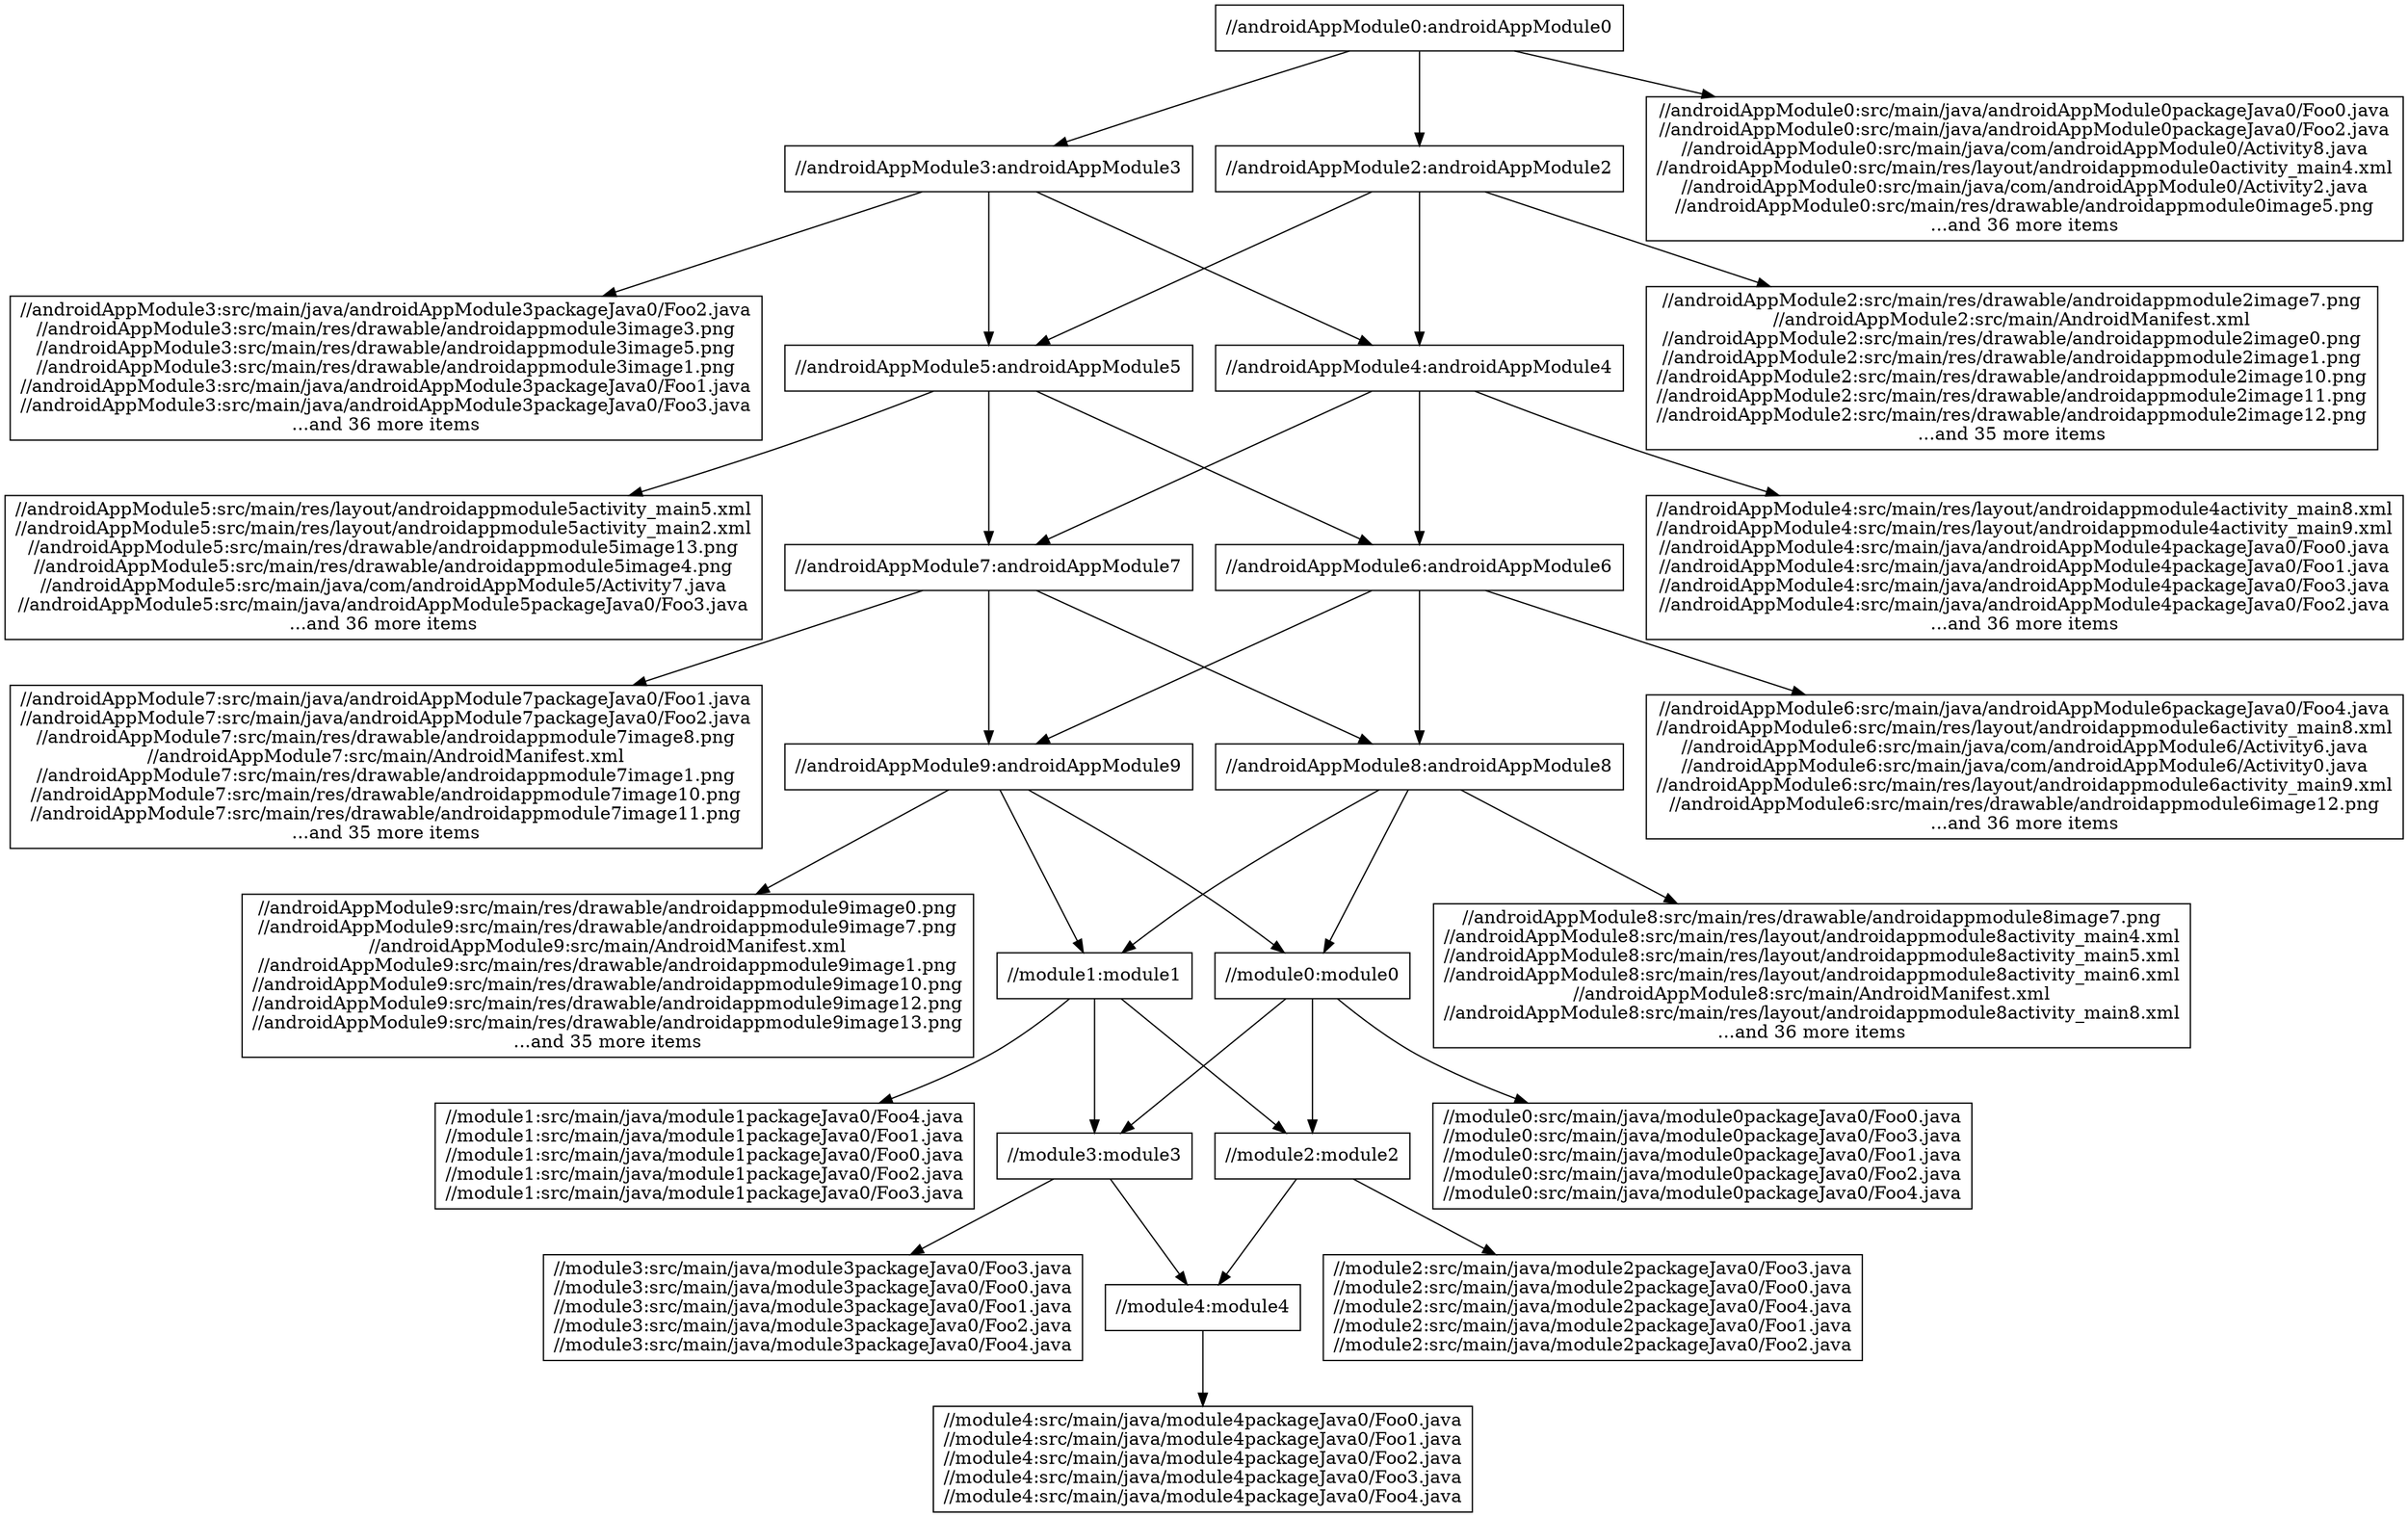 digraph mygraph {
  node [shape=box];
"//androidAppModule0:androidAppModule0"
"//androidAppModule0:androidAppModule0" -> "//androidAppModule2:androidAppModule2"
"//androidAppModule0:androidAppModule0" -> "//androidAppModule3:androidAppModule3"
"//androidAppModule0:androidAppModule0" -> "//androidAppModule0:src/main/java/androidAppModule0packageJava0/Foo0.java\n//androidAppModule0:src/main/java/androidAppModule0packageJava0/Foo2.java\n//androidAppModule0:src/main/java/com/androidAppModule0/Activity8.java\n//androidAppModule0:src/main/res/layout/androidappmodule0activity_main4.xml\n//androidAppModule0:src/main/java/com/androidAppModule0/Activity2.java\n//androidAppModule0:src/main/res/drawable/androidappmodule0image5.png\n...and 36 more items"
"//androidAppModule0:src/main/java/androidAppModule0packageJava0/Foo0.java\n//androidAppModule0:src/main/java/androidAppModule0packageJava0/Foo2.java\n//androidAppModule0:src/main/java/com/androidAppModule0/Activity8.java\n//androidAppModule0:src/main/res/layout/androidappmodule0activity_main4.xml\n//androidAppModule0:src/main/java/com/androidAppModule0/Activity2.java\n//androidAppModule0:src/main/res/drawable/androidappmodule0image5.png\n...and 36 more items"
"//androidAppModule3:androidAppModule3"
"//androidAppModule3:androidAppModule3" -> "//androidAppModule4:androidAppModule4"
"//androidAppModule3:androidAppModule3" -> "//androidAppModule3:src/main/java/androidAppModule3packageJava0/Foo2.java\n//androidAppModule3:src/main/res/drawable/androidappmodule3image3.png\n//androidAppModule3:src/main/res/drawable/androidappmodule3image5.png\n//androidAppModule3:src/main/res/drawable/androidappmodule3image1.png\n//androidAppModule3:src/main/java/androidAppModule3packageJava0/Foo1.java\n//androidAppModule3:src/main/java/androidAppModule3packageJava0/Foo3.java\n...and 36 more items"
"//androidAppModule3:androidAppModule3" -> "//androidAppModule5:androidAppModule5"
"//androidAppModule3:src/main/java/androidAppModule3packageJava0/Foo2.java\n//androidAppModule3:src/main/res/drawable/androidappmodule3image3.png\n//androidAppModule3:src/main/res/drawable/androidappmodule3image5.png\n//androidAppModule3:src/main/res/drawable/androidappmodule3image1.png\n//androidAppModule3:src/main/java/androidAppModule3packageJava0/Foo1.java\n//androidAppModule3:src/main/java/androidAppModule3packageJava0/Foo3.java\n...and 36 more items"
"//androidAppModule2:androidAppModule2"
"//androidAppModule2:androidAppModule2" -> "//androidAppModule4:androidAppModule4"
"//androidAppModule2:androidAppModule2" -> "//androidAppModule2:src/main/res/drawable/androidappmodule2image7.png\n//androidAppModule2:src/main/AndroidManifest.xml\n//androidAppModule2:src/main/res/drawable/androidappmodule2image0.png\n//androidAppModule2:src/main/res/drawable/androidappmodule2image1.png\n//androidAppModule2:src/main/res/drawable/androidappmodule2image10.png\n//androidAppModule2:src/main/res/drawable/androidappmodule2image11.png\n//androidAppModule2:src/main/res/drawable/androidappmodule2image12.png\n...and 35 more items"
"//androidAppModule2:androidAppModule2" -> "//androidAppModule5:androidAppModule5"
"//androidAppModule5:androidAppModule5"
"//androidAppModule5:androidAppModule5" -> "//androidAppModule6:androidAppModule6"
"//androidAppModule5:androidAppModule5" -> "//androidAppModule5:src/main/res/layout/androidappmodule5activity_main5.xml\n//androidAppModule5:src/main/res/layout/androidappmodule5activity_main2.xml\n//androidAppModule5:src/main/res/drawable/androidappmodule5image13.png\n//androidAppModule5:src/main/res/drawable/androidappmodule5image4.png\n//androidAppModule5:src/main/java/com/androidAppModule5/Activity7.java\n//androidAppModule5:src/main/java/androidAppModule5packageJava0/Foo3.java\n...and 36 more items"
"//androidAppModule5:androidAppModule5" -> "//androidAppModule7:androidAppModule7"
"//androidAppModule5:src/main/res/layout/androidappmodule5activity_main5.xml\n//androidAppModule5:src/main/res/layout/androidappmodule5activity_main2.xml\n//androidAppModule5:src/main/res/drawable/androidappmodule5image13.png\n//androidAppModule5:src/main/res/drawable/androidappmodule5image4.png\n//androidAppModule5:src/main/java/com/androidAppModule5/Activity7.java\n//androidAppModule5:src/main/java/androidAppModule5packageJava0/Foo3.java\n...and 36 more items"
"//androidAppModule2:src/main/res/drawable/androidappmodule2image7.png\n//androidAppModule2:src/main/AndroidManifest.xml\n//androidAppModule2:src/main/res/drawable/androidappmodule2image0.png\n//androidAppModule2:src/main/res/drawable/androidappmodule2image1.png\n//androidAppModule2:src/main/res/drawable/androidappmodule2image10.png\n//androidAppModule2:src/main/res/drawable/androidappmodule2image11.png\n//androidAppModule2:src/main/res/drawable/androidappmodule2image12.png\n...and 35 more items"
"//androidAppModule4:androidAppModule4"
"//androidAppModule4:androidAppModule4" -> "//androidAppModule6:androidAppModule6"
"//androidAppModule4:androidAppModule4" -> "//androidAppModule4:src/main/res/layout/androidappmodule4activity_main8.xml\n//androidAppModule4:src/main/res/layout/androidappmodule4activity_main9.xml\n//androidAppModule4:src/main/java/androidAppModule4packageJava0/Foo0.java\n//androidAppModule4:src/main/java/androidAppModule4packageJava0/Foo1.java\n//androidAppModule4:src/main/java/androidAppModule4packageJava0/Foo3.java\n//androidAppModule4:src/main/java/androidAppModule4packageJava0/Foo2.java\n...and 36 more items"
"//androidAppModule4:androidAppModule4" -> "//androidAppModule7:androidAppModule7"
"//androidAppModule7:androidAppModule7"
"//androidAppModule7:androidAppModule7" -> "//androidAppModule8:androidAppModule8"
"//androidAppModule7:androidAppModule7" -> "//androidAppModule9:androidAppModule9"
"//androidAppModule7:androidAppModule7" -> "//androidAppModule7:src/main/java/androidAppModule7packageJava0/Foo1.java\n//androidAppModule7:src/main/java/androidAppModule7packageJava0/Foo2.java\n//androidAppModule7:src/main/res/drawable/androidappmodule7image8.png\n//androidAppModule7:src/main/AndroidManifest.xml\n//androidAppModule7:src/main/res/drawable/androidappmodule7image1.png\n//androidAppModule7:src/main/res/drawable/androidappmodule7image10.png\n//androidAppModule7:src/main/res/drawable/androidappmodule7image11.png\n...and 35 more items"
"//androidAppModule7:src/main/java/androidAppModule7packageJava0/Foo1.java\n//androidAppModule7:src/main/java/androidAppModule7packageJava0/Foo2.java\n//androidAppModule7:src/main/res/drawable/androidappmodule7image8.png\n//androidAppModule7:src/main/AndroidManifest.xml\n//androidAppModule7:src/main/res/drawable/androidappmodule7image1.png\n//androidAppModule7:src/main/res/drawable/androidappmodule7image10.png\n//androidAppModule7:src/main/res/drawable/androidappmodule7image11.png\n...and 35 more items"
"//androidAppModule4:src/main/res/layout/androidappmodule4activity_main8.xml\n//androidAppModule4:src/main/res/layout/androidappmodule4activity_main9.xml\n//androidAppModule4:src/main/java/androidAppModule4packageJava0/Foo0.java\n//androidAppModule4:src/main/java/androidAppModule4packageJava0/Foo1.java\n//androidAppModule4:src/main/java/androidAppModule4packageJava0/Foo3.java\n//androidAppModule4:src/main/java/androidAppModule4packageJava0/Foo2.java\n...and 36 more items"
"//androidAppModule6:androidAppModule6"
"//androidAppModule6:androidAppModule6" -> "//androidAppModule8:androidAppModule8"
"//androidAppModule6:androidAppModule6" -> "//androidAppModule9:androidAppModule9"
"//androidAppModule6:androidAppModule6" -> "//androidAppModule6:src/main/java/androidAppModule6packageJava0/Foo4.java\n//androidAppModule6:src/main/res/layout/androidappmodule6activity_main8.xml\n//androidAppModule6:src/main/java/com/androidAppModule6/Activity6.java\n//androidAppModule6:src/main/java/com/androidAppModule6/Activity0.java\n//androidAppModule6:src/main/res/layout/androidappmodule6activity_main9.xml\n//androidAppModule6:src/main/res/drawable/androidappmodule6image12.png\n...and 36 more items"
"//androidAppModule6:src/main/java/androidAppModule6packageJava0/Foo4.java\n//androidAppModule6:src/main/res/layout/androidappmodule6activity_main8.xml\n//androidAppModule6:src/main/java/com/androidAppModule6/Activity6.java\n//androidAppModule6:src/main/java/com/androidAppModule6/Activity0.java\n//androidAppModule6:src/main/res/layout/androidappmodule6activity_main9.xml\n//androidAppModule6:src/main/res/drawable/androidappmodule6image12.png\n...and 36 more items"
"//androidAppModule9:androidAppModule9"
"//androidAppModule9:androidAppModule9" -> "//module0:module0"
"//androidAppModule9:androidAppModule9" -> "//androidAppModule9:src/main/res/drawable/androidappmodule9image0.png\n//androidAppModule9:src/main/res/drawable/androidappmodule9image7.png\n//androidAppModule9:src/main/AndroidManifest.xml\n//androidAppModule9:src/main/res/drawable/androidappmodule9image1.png\n//androidAppModule9:src/main/res/drawable/androidappmodule9image10.png\n//androidAppModule9:src/main/res/drawable/androidappmodule9image12.png\n//androidAppModule9:src/main/res/drawable/androidappmodule9image13.png\n...and 35 more items"
"//androidAppModule9:androidAppModule9" -> "//module1:module1"
"//androidAppModule9:src/main/res/drawable/androidappmodule9image0.png\n//androidAppModule9:src/main/res/drawable/androidappmodule9image7.png\n//androidAppModule9:src/main/AndroidManifest.xml\n//androidAppModule9:src/main/res/drawable/androidappmodule9image1.png\n//androidAppModule9:src/main/res/drawable/androidappmodule9image10.png\n//androidAppModule9:src/main/res/drawable/androidappmodule9image12.png\n//androidAppModule9:src/main/res/drawable/androidappmodule9image13.png\n...and 35 more items"
"//androidAppModule8:androidAppModule8"
"//androidAppModule8:androidAppModule8" -> "//module0:module0"
"//androidAppModule8:androidAppModule8" -> "//androidAppModule8:src/main/res/drawable/androidappmodule8image7.png\n//androidAppModule8:src/main/res/layout/androidappmodule8activity_main4.xml\n//androidAppModule8:src/main/res/layout/androidappmodule8activity_main5.xml\n//androidAppModule8:src/main/res/layout/androidappmodule8activity_main6.xml\n//androidAppModule8:src/main/AndroidManifest.xml\n//androidAppModule8:src/main/res/layout/androidappmodule8activity_main8.xml\n...and 36 more items"
"//androidAppModule8:androidAppModule8" -> "//module1:module1"
"//module1:module1"
"//module1:module1" -> "//module2:module2"
"//module1:module1" -> "//module1:src/main/java/module1packageJava0/Foo4.java\n//module1:src/main/java/module1packageJava0/Foo1.java\n//module1:src/main/java/module1packageJava0/Foo0.java\n//module1:src/main/java/module1packageJava0/Foo2.java\n//module1:src/main/java/module1packageJava0/Foo3.java"
"//module1:module1" -> "//module3:module3"
"//module1:src/main/java/module1packageJava0/Foo4.java\n//module1:src/main/java/module1packageJava0/Foo1.java\n//module1:src/main/java/module1packageJava0/Foo0.java\n//module1:src/main/java/module1packageJava0/Foo2.java\n//module1:src/main/java/module1packageJava0/Foo3.java"
"//androidAppModule8:src/main/res/drawable/androidappmodule8image7.png\n//androidAppModule8:src/main/res/layout/androidappmodule8activity_main4.xml\n//androidAppModule8:src/main/res/layout/androidappmodule8activity_main5.xml\n//androidAppModule8:src/main/res/layout/androidappmodule8activity_main6.xml\n//androidAppModule8:src/main/AndroidManifest.xml\n//androidAppModule8:src/main/res/layout/androidappmodule8activity_main8.xml\n...and 36 more items"
"//module0:module0"
"//module0:module0" -> "//module2:module2"
"//module0:module0" -> "//module0:src/main/java/module0packageJava0/Foo0.java\n//module0:src/main/java/module0packageJava0/Foo3.java\n//module0:src/main/java/module0packageJava0/Foo1.java\n//module0:src/main/java/module0packageJava0/Foo2.java\n//module0:src/main/java/module0packageJava0/Foo4.java"
"//module0:module0" -> "//module3:module3"
"//module3:module3"
"//module3:module3" -> "//module3:src/main/java/module3packageJava0/Foo3.java\n//module3:src/main/java/module3packageJava0/Foo0.java\n//module3:src/main/java/module3packageJava0/Foo1.java\n//module3:src/main/java/module3packageJava0/Foo2.java\n//module3:src/main/java/module3packageJava0/Foo4.java"
"//module3:module3" -> "//module4:module4"
"//module3:src/main/java/module3packageJava0/Foo3.java\n//module3:src/main/java/module3packageJava0/Foo0.java\n//module3:src/main/java/module3packageJava0/Foo1.java\n//module3:src/main/java/module3packageJava0/Foo2.java\n//module3:src/main/java/module3packageJava0/Foo4.java"
"//module0:src/main/java/module0packageJava0/Foo0.java\n//module0:src/main/java/module0packageJava0/Foo3.java\n//module0:src/main/java/module0packageJava0/Foo1.java\n//module0:src/main/java/module0packageJava0/Foo2.java\n//module0:src/main/java/module0packageJava0/Foo4.java"
"//module2:module2"
"//module2:module2" -> "//module2:src/main/java/module2packageJava0/Foo3.java\n//module2:src/main/java/module2packageJava0/Foo0.java\n//module2:src/main/java/module2packageJava0/Foo4.java\n//module2:src/main/java/module2packageJava0/Foo1.java\n//module2:src/main/java/module2packageJava0/Foo2.java"
"//module2:module2" -> "//module4:module4"
"//module4:module4"
"//module4:module4" -> "//module4:src/main/java/module4packageJava0/Foo0.java\n//module4:src/main/java/module4packageJava0/Foo1.java\n//module4:src/main/java/module4packageJava0/Foo2.java\n//module4:src/main/java/module4packageJava0/Foo3.java\n//module4:src/main/java/module4packageJava0/Foo4.java"
"//module4:src/main/java/module4packageJava0/Foo0.java\n//module4:src/main/java/module4packageJava0/Foo1.java\n//module4:src/main/java/module4packageJava0/Foo2.java\n//module4:src/main/java/module4packageJava0/Foo3.java\n//module4:src/main/java/module4packageJava0/Foo4.java"
"//module2:src/main/java/module2packageJava0/Foo3.java\n//module2:src/main/java/module2packageJava0/Foo0.java\n//module2:src/main/java/module2packageJava0/Foo4.java\n//module2:src/main/java/module2packageJava0/Foo1.java\n//module2:src/main/java/module2packageJava0/Foo2.java"
}
